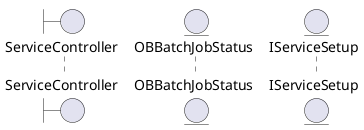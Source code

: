 @startuml
'https://plantuml.com/sequence-diagram

autonumber
boundary ServiceController as ctl
entity OBBatchJobStatus as e1
entity IServiceSetup as e2

@enduml